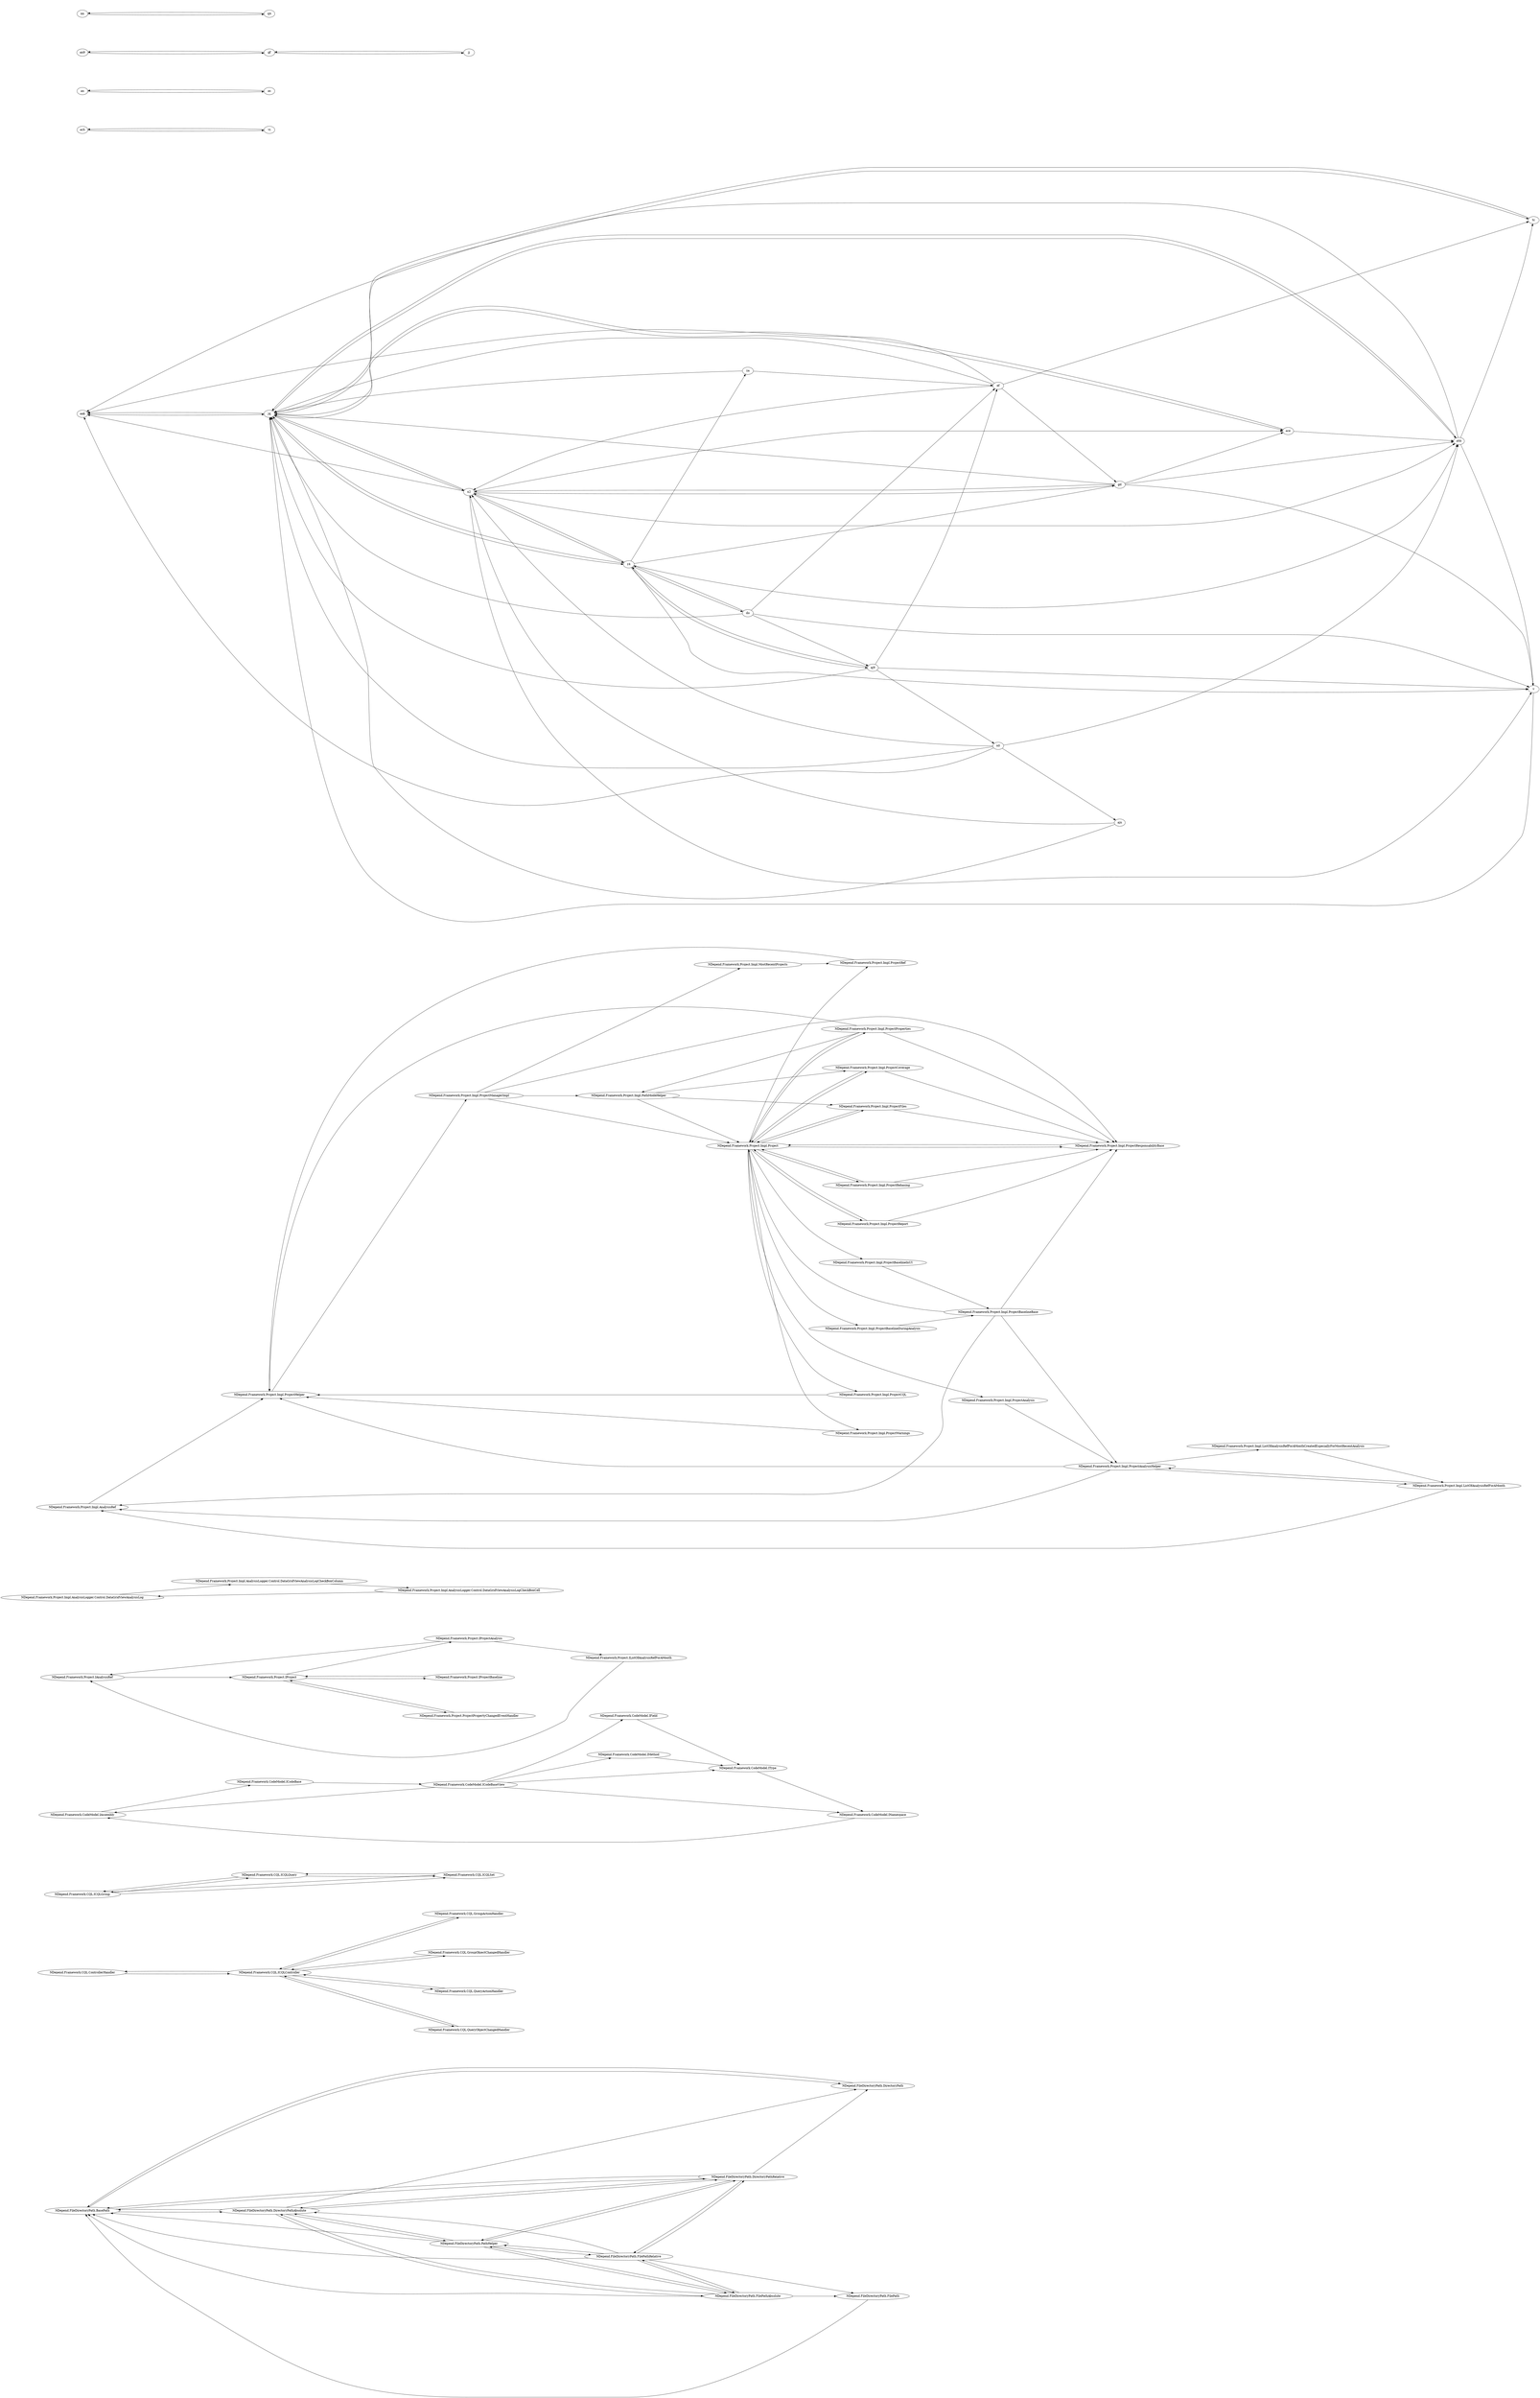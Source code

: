 digraph G {
    page="40,60"; 
    ratio=auto;
    rankdir=LR;
    fontsize=10;
   "NDepend.FileDirectoryPath.BasePath" -> { rank=none; "NDepend.FileDirectoryPath.DirectoryPath"; "NDepend.FileDirectoryPath.DirectoryPathAbsolute"; "NDepend.FileDirectoryPath.DirectoryPathRelative" }
   "NDepend.FileDirectoryPath.DirectoryPath" -> { rank=none; "NDepend.FileDirectoryPath.BasePath" }
   "NDepend.FileDirectoryPath.DirectoryPathAbsolute" -> { rank=none; "NDepend.FileDirectoryPath.BasePath"; "NDepend.FileDirectoryPath.DirectoryPath"; "NDepend.FileDirectoryPath.DirectoryPathRelative"; "NDepend.FileDirectoryPath.FilePathAbsolute"; "NDepend.FileDirectoryPath.PathHelper" }
   "NDepend.FileDirectoryPath.DirectoryPathRelative" -> { rank=none; "NDepend.FileDirectoryPath.BasePath"; "NDepend.FileDirectoryPath.DirectoryPath"; "NDepend.FileDirectoryPath.DirectoryPathAbsolute"; "NDepend.FileDirectoryPath.FilePathRelative"; "NDepend.FileDirectoryPath.PathHelper" }
   "NDepend.FileDirectoryPath.FilePath" -> { rank=none; "NDepend.FileDirectoryPath.BasePath" }
   "NDepend.FileDirectoryPath.FilePathAbsolute" -> { rank=none; "NDepend.FileDirectoryPath.BasePath"; "NDepend.FileDirectoryPath.DirectoryPathAbsolute"; "NDepend.FileDirectoryPath.FilePath"; "NDepend.FileDirectoryPath.FilePathRelative"; "NDepend.FileDirectoryPath.PathHelper" }
   "NDepend.FileDirectoryPath.FilePathRelative" -> { rank=none; "NDepend.FileDirectoryPath.BasePath"; "NDepend.FileDirectoryPath.DirectoryPathAbsolute"; "NDepend.FileDirectoryPath.DirectoryPathRelative"; "NDepend.FileDirectoryPath.FilePath"; "NDepend.FileDirectoryPath.FilePathAbsolute"; "NDepend.FileDirectoryPath.PathHelper" }
   "NDepend.FileDirectoryPath.PathHelper" -> { rank=none; "NDepend.FileDirectoryPath.BasePath"; "NDepend.FileDirectoryPath.DirectoryPathAbsolute"; "NDepend.FileDirectoryPath.DirectoryPathRelative"; "NDepend.FileDirectoryPath.FilePathAbsolute"; "NDepend.FileDirectoryPath.FilePathRelative" }
   "NDepend.Framework.CQL.ControllerHandler" -> { rank=none; "NDepend.Framework.CQL.ICQLController" }
   "NDepend.Framework.CQL.GroupActionHandler" -> { rank=none; "NDepend.Framework.CQL.ICQLController" }
   "NDepend.Framework.CQL.GroupObjectChangedHandler" -> { rank=none; "NDepend.Framework.CQL.ICQLController" }
   "NDepend.Framework.CQL.ICQLController" -> { rank=none; "NDepend.Framework.CQL.ControllerHandler"; "NDepend.Framework.CQL.GroupActionHandler"; "NDepend.Framework.CQL.GroupObjectChangedHandler"; "NDepend.Framework.CQL.QueryActionHandler"; "NDepend.Framework.CQL.QueryObjectChangedHandler" }
   "NDepend.Framework.CQL.ICQLGroup" -> { rank=none; "NDepend.Framework.CQL.ICQLQuery"; "NDepend.Framework.CQL.ICQLSet" }
   "NDepend.Framework.CQL.ICQLQuery" -> { rank=none; "NDepend.Framework.CQL.ICQLGroup"; "NDepend.Framework.CQL.ICQLSet" }
   "NDepend.Framework.CQL.ICQLSet" -> { rank=none; "NDepend.Framework.CQL.ICQLGroup"; "NDepend.Framework.CQL.ICQLQuery" }
   "NDepend.Framework.CQL.QueryActionHandler" -> { rank=none; "NDepend.Framework.CQL.ICQLController" }
   "NDepend.Framework.CQL.QueryObjectChangedHandler" -> { rank=none; "NDepend.Framework.CQL.ICQLController" }
   "NDepend.Framework.CodeModel.IAssembly" -> { rank=none; "NDepend.Framework.CodeModel.ICodeBase" }
   "NDepend.Framework.CodeModel.ICodeBase" -> { rank=none; "NDepend.Framework.CodeModel.ICodeBaseView" }
   "NDepend.Framework.CodeModel.ICodeBaseView" -> { rank=none; "NDepend.Framework.CodeModel.IAssembly"; "NDepend.Framework.CodeModel.IField"; "NDepend.Framework.CodeModel.IMethod"; "NDepend.Framework.CodeModel.INamespace"; "NDepend.Framework.CodeModel.IType" }
   "NDepend.Framework.CodeModel.IField" -> { rank=none; "NDepend.Framework.CodeModel.IType" }
   "NDepend.Framework.CodeModel.IMethod" -> { rank=none; "NDepend.Framework.CodeModel.IType" }
   "NDepend.Framework.CodeModel.INamespace" -> { rank=none; "NDepend.Framework.CodeModel.IAssembly" }
   "NDepend.Framework.CodeModel.IType" -> { rank=none; "NDepend.Framework.CodeModel.INamespace" }
   "NDepend.Framework.Project.IAnalysisRef" -> { rank=none; "NDepend.Framework.Project.IProject" }
   "NDepend.Framework.Project.IListOfAnalysisRefForAMonth" -> { rank=none; "NDepend.Framework.Project.IAnalysisRef" }
   "NDepend.Framework.Project.IProject" -> { rank=none; "NDepend.Framework.Project.IProjectAnalysis"; "NDepend.Framework.Project.IProjectBaseline"; "NDepend.Framework.Project.ProjectPropertyChangedEventHandler" }
   "NDepend.Framework.Project.IProjectAnalysis" -> { rank=none; "NDepend.Framework.Project.IAnalysisRef"; "NDepend.Framework.Project.IListOfAnalysisRefForAMonth" }
   "NDepend.Framework.Project.IProjectBaseline" -> { rank=none; "NDepend.Framework.Project.IProject" }
   "NDepend.Framework.Project.Impl.AnalysisLogger.Control.DataGridViewAnalysisLog" -> { rank=none; "NDepend.Framework.Project.Impl.AnalysisLogger.Control.DataGridViewAnalysisLogCheckBoxColumn" }
   "NDepend.Framework.Project.Impl.AnalysisLogger.Control.DataGridViewAnalysisLogCheckBoxCell" -> { rank=none; "NDepend.Framework.Project.Impl.AnalysisLogger.Control.DataGridViewAnalysisLog" }
   "NDepend.Framework.Project.Impl.AnalysisLogger.Control.DataGridViewAnalysisLogCheckBoxColumn" -> { rank=none; "NDepend.Framework.Project.Impl.AnalysisLogger.Control.DataGridViewAnalysisLogCheckBoxCell" }
   "NDepend.Framework.Project.Impl.AnalysisRef" -> { rank=none; "NDepend.Framework.Project.Impl.ProjectHelper" }
   "NDepend.Framework.Project.Impl.ListOfAnalysisRefForAMonth" -> { rank=none; "NDepend.Framework.Project.Impl.AnalysisRef"; "NDepend.Framework.Project.Impl.ProjectAnalysisHelper" }
   "NDepend.Framework.Project.Impl.ListOfAnalysisRefForAMonthCreatedEspeciallyForMostRecentAnalysis" -> { rank=none; "NDepend.Framework.Project.Impl.ListOfAnalysisRefForAMonth" }
   "NDepend.Framework.Project.Impl.MostRecentProjects" -> { rank=none; "NDepend.Framework.Project.Impl.ProjectRef" }
   "NDepend.Framework.Project.Impl.PathModeHelper" -> { rank=none; "NDepend.Framework.Project.Impl.Project"; "NDepend.Framework.Project.Impl.ProjectCoverage"; "NDepend.Framework.Project.Impl.ProjectFiles" }
   "NDepend.Framework.Project.Impl.Project" -> { rank=none; "NDepend.Framework.Project.Impl.ProjectAnalysis"; "NDepend.Framework.Project.Impl.ProjectBaselineDuringAnalysis"; "NDepend.Framework.Project.Impl.ProjectBaselineInUI"; "NDepend.Framework.Project.Impl.ProjectCQL"; "NDepend.Framework.Project.Impl.ProjectCoverage"; "NDepend.Framework.Project.Impl.ProjectFiles"; "NDepend.Framework.Project.Impl.ProjectProperties"; "NDepend.Framework.Project.Impl.ProjectRebasing"; "NDepend.Framework.Project.Impl.ProjectRef"; "NDepend.Framework.Project.Impl.ProjectReport"; "NDepend.Framework.Project.Impl.ProjectResponsabilityBase"; "NDepend.Framework.Project.Impl.ProjectWarnings" }
   "NDepend.Framework.Project.Impl.ProjectAnalysis" -> { rank=none; "NDepend.Framework.Project.Impl.ProjectAnalysisHelper" }
   "NDepend.Framework.Project.Impl.ProjectAnalysisHelper" -> { rank=none; "NDepend.Framework.Project.Impl.AnalysisRef"; "NDepend.Framework.Project.Impl.ListOfAnalysisRefForAMonth"; "NDepend.Framework.Project.Impl.ListOfAnalysisRefForAMonthCreatedEspeciallyForMostRecentAnalysis"; "NDepend.Framework.Project.Impl.ProjectHelper" }
   "NDepend.Framework.Project.Impl.ProjectBaselineBase" -> { rank=none; "NDepend.Framework.Project.Impl.AnalysisRef"; "NDepend.Framework.Project.Impl.Project"; "NDepend.Framework.Project.Impl.ProjectAnalysisHelper"; "NDepend.Framework.Project.Impl.ProjectResponsabilityBase" }
   "NDepend.Framework.Project.Impl.ProjectBaselineDuringAnalysis" -> { rank=none; "NDepend.Framework.Project.Impl.ProjectBaselineBase" }
   "NDepend.Framework.Project.Impl.ProjectBaselineInUI" -> { rank=none; "NDepend.Framework.Project.Impl.ProjectBaselineBase" }
   "NDepend.Framework.Project.Impl.ProjectCQL" -> { rank=none; "NDepend.Framework.Project.Impl.ProjectHelper" }
   "NDepend.Framework.Project.Impl.ProjectCoverage" -> { rank=none; "NDepend.Framework.Project.Impl.Project"; "NDepend.Framework.Project.Impl.ProjectResponsabilityBase" }
   "NDepend.Framework.Project.Impl.ProjectFiles" -> { rank=none; "NDepend.Framework.Project.Impl.Project"; "NDepend.Framework.Project.Impl.ProjectResponsabilityBase" }
   "NDepend.Framework.Project.Impl.ProjectHelper" -> { rank=none; "NDepend.Framework.Project.Impl.ProjectManagerImpl" }
   "NDepend.Framework.Project.Impl.ProjectManagerImpl" -> { rank=none; "NDepend.Framework.Project.Impl.MostRecentProjects"; "NDepend.Framework.Project.Impl.PathModeHelper"; "NDepend.Framework.Project.Impl.Project"; "NDepend.Framework.Project.Impl.ProjectResponsabilityBase" }
   "NDepend.Framework.Project.Impl.ProjectProperties" -> { rank=none; "NDepend.Framework.Project.Impl.PathModeHelper"; "NDepend.Framework.Project.Impl.Project"; "NDepend.Framework.Project.Impl.ProjectHelper"; "NDepend.Framework.Project.Impl.ProjectResponsabilityBase" }
   "NDepend.Framework.Project.Impl.ProjectRebasing" -> { rank=none; "NDepend.Framework.Project.Impl.Project"; "NDepend.Framework.Project.Impl.ProjectResponsabilityBase" }
   "NDepend.Framework.Project.Impl.ProjectRef" -> { rank=none; "NDepend.Framework.Project.Impl.ProjectHelper" }
   "NDepend.Framework.Project.Impl.ProjectReport" -> { rank=none; "NDepend.Framework.Project.Impl.Project"; "NDepend.Framework.Project.Impl.ProjectResponsabilityBase" }
   "NDepend.Framework.Project.Impl.ProjectResponsabilityBase" -> { rank=none; "NDepend.Framework.Project.Impl.Project" }
   "NDepend.Framework.Project.Impl.ProjectWarnings" -> { rank=none; "NDepend.Framework.Project.Impl.ProjectHelper" }
   "NDepend.Framework.Project.ProjectPropertyChangedEventHandler" -> { rank=none; "NDepend.Framework.Project.IProject" }
   "aak" -> { rank=none; "jq" }
   "ace" -> { rank=none; "ahk"; "jq" }
   "ach" -> { rank=none; "vi" }
   "ahk" -> { rank=none; "aak"; "jq"; "tc"; "v" }
   "aj9" -> { rank=none; "ef"; "jq"; "n0"; "v"; "z4" }
   "ajn" -> { rank=none; "jq"; "x2" }
   "an" -> { rank=none; "as" }
   "an9" -> { rank=none; "gf" }
   "as" -> { rank=none; "an" }
   "do" -> { rank=none; "aj9"; "ef"; "jq"; "v"; "z4" }
   "ef" -> { rank=none; "aak"; "gd"; "jq"; "tc"; "x2" }
   "gd" -> { rank=none; "ace"; "ahk"; "jq"; "v"; "x2" }
   "gf" -> { rank=none; "an9"; "jj" }
   "jj" -> { rank=none; "gf" }
   "jq" -> { rank=none; "aak"; "ace"; "ahk"; "tc"; "x2"; "z4" }
   "n0" -> { rank=none; "aak"; "ahk"; "ajn"; "jq"; "x2" }
   "nn" -> { rank=none; "q4" }
   "q4" -> { rank=none; "nn" }
   "tc" -> { rank=none; "jq" }
   "v" -> { rank=none; "jq" }
   "vi" -> { rank=none; "ach" }
   "x2" -> { rank=none; "aak"; "ace"; "ahk"; "gd"; "jq"; "v"; "z4" }
   "z4" -> { rank=none; "ahk"; "aj9"; "do"; "gd"; "jq"; "v"; "x2"; "za" }
   "za" -> { rank=none; "ef"; "jq" }
   }
